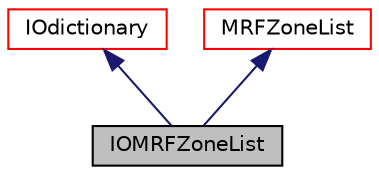 digraph "IOMRFZoneList"
{
  bgcolor="transparent";
  edge [fontname="Helvetica",fontsize="10",labelfontname="Helvetica",labelfontsize="10"];
  node [fontname="Helvetica",fontsize="10",shape=record];
  Node14 [label="IOMRFZoneList",height=0.2,width=0.4,color="black", fillcolor="grey75", style="filled", fontcolor="black"];
  Node15 -> Node14 [dir="back",color="midnightblue",fontsize="10",style="solid",fontname="Helvetica"];
  Node15 [label="IOdictionary",height=0.2,width=0.4,color="red",URL="$a27265.html",tooltip="IOdictionary is derived from dictionary and IOobject to give the dictionary automatic IO functionalit..."];
  Node28 -> Node14 [dir="back",color="midnightblue",fontsize="10",style="solid",fontname="Helvetica"];
  Node28 [label="MRFZoneList",height=0.2,width=0.4,color="red",URL="$a22685.html",tooltip="List container for MRF zomes. "];
}
